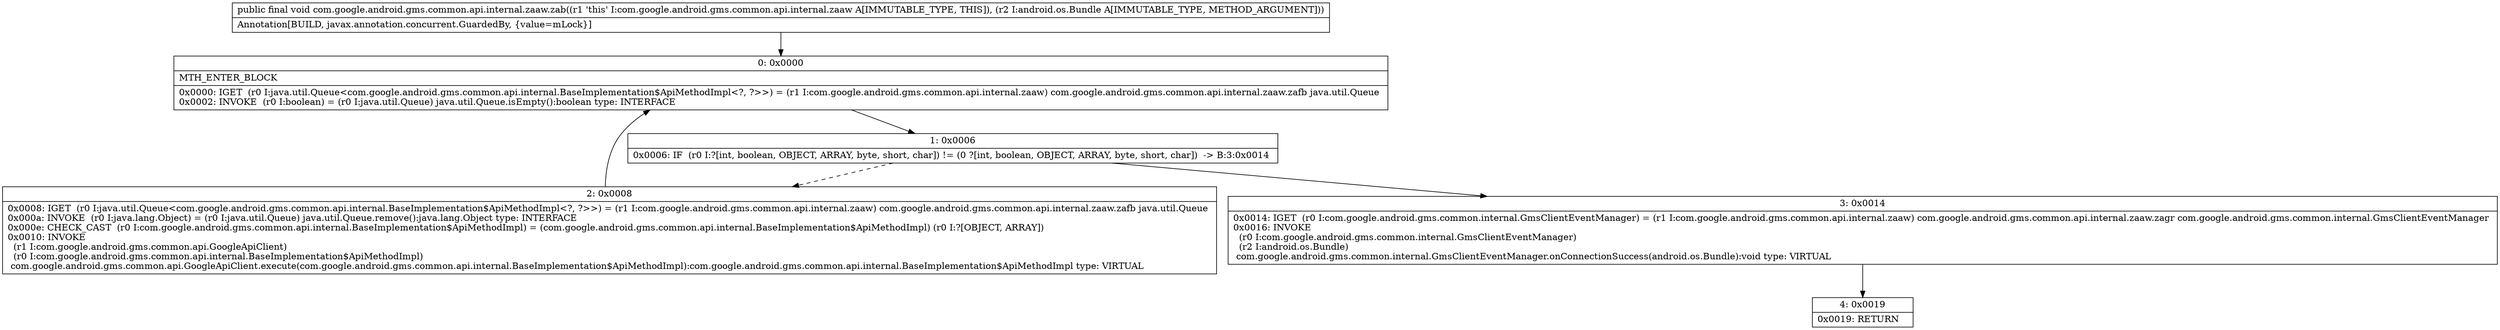 digraph "CFG forcom.google.android.gms.common.api.internal.zaaw.zab(Landroid\/os\/Bundle;)V" {
Node_0 [shape=record,label="{0\:\ 0x0000|MTH_ENTER_BLOCK\l|0x0000: IGET  (r0 I:java.util.Queue\<com.google.android.gms.common.api.internal.BaseImplementation$ApiMethodImpl\<?, ?\>\>) = (r1 I:com.google.android.gms.common.api.internal.zaaw) com.google.android.gms.common.api.internal.zaaw.zafb java.util.Queue \l0x0002: INVOKE  (r0 I:boolean) = (r0 I:java.util.Queue) java.util.Queue.isEmpty():boolean type: INTERFACE \l}"];
Node_1 [shape=record,label="{1\:\ 0x0006|0x0006: IF  (r0 I:?[int, boolean, OBJECT, ARRAY, byte, short, char]) != (0 ?[int, boolean, OBJECT, ARRAY, byte, short, char])  \-\> B:3:0x0014 \l}"];
Node_2 [shape=record,label="{2\:\ 0x0008|0x0008: IGET  (r0 I:java.util.Queue\<com.google.android.gms.common.api.internal.BaseImplementation$ApiMethodImpl\<?, ?\>\>) = (r1 I:com.google.android.gms.common.api.internal.zaaw) com.google.android.gms.common.api.internal.zaaw.zafb java.util.Queue \l0x000a: INVOKE  (r0 I:java.lang.Object) = (r0 I:java.util.Queue) java.util.Queue.remove():java.lang.Object type: INTERFACE \l0x000e: CHECK_CAST  (r0 I:com.google.android.gms.common.api.internal.BaseImplementation$ApiMethodImpl) = (com.google.android.gms.common.api.internal.BaseImplementation$ApiMethodImpl) (r0 I:?[OBJECT, ARRAY]) \l0x0010: INVOKE  \l  (r1 I:com.google.android.gms.common.api.GoogleApiClient)\l  (r0 I:com.google.android.gms.common.api.internal.BaseImplementation$ApiMethodImpl)\l com.google.android.gms.common.api.GoogleApiClient.execute(com.google.android.gms.common.api.internal.BaseImplementation$ApiMethodImpl):com.google.android.gms.common.api.internal.BaseImplementation$ApiMethodImpl type: VIRTUAL \l}"];
Node_3 [shape=record,label="{3\:\ 0x0014|0x0014: IGET  (r0 I:com.google.android.gms.common.internal.GmsClientEventManager) = (r1 I:com.google.android.gms.common.api.internal.zaaw) com.google.android.gms.common.api.internal.zaaw.zagr com.google.android.gms.common.internal.GmsClientEventManager \l0x0016: INVOKE  \l  (r0 I:com.google.android.gms.common.internal.GmsClientEventManager)\l  (r2 I:android.os.Bundle)\l com.google.android.gms.common.internal.GmsClientEventManager.onConnectionSuccess(android.os.Bundle):void type: VIRTUAL \l}"];
Node_4 [shape=record,label="{4\:\ 0x0019|0x0019: RETURN   \l}"];
MethodNode[shape=record,label="{public final void com.google.android.gms.common.api.internal.zaaw.zab((r1 'this' I:com.google.android.gms.common.api.internal.zaaw A[IMMUTABLE_TYPE, THIS]), (r2 I:android.os.Bundle A[IMMUTABLE_TYPE, METHOD_ARGUMENT]))  | Annotation[BUILD, javax.annotation.concurrent.GuardedBy, \{value=mLock\}]\l}"];
MethodNode -> Node_0;
Node_0 -> Node_1;
Node_1 -> Node_2[style=dashed];
Node_1 -> Node_3;
Node_2 -> Node_0;
Node_3 -> Node_4;
}

